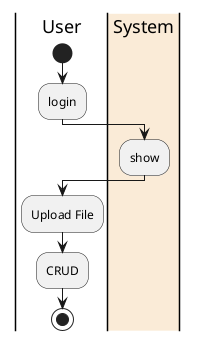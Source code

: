 @startuml
|User|
start
:login;
|#AntiqueWhite|System|
:show;
|User|
:Upload File;
:CRUD;
stop
@enduml
